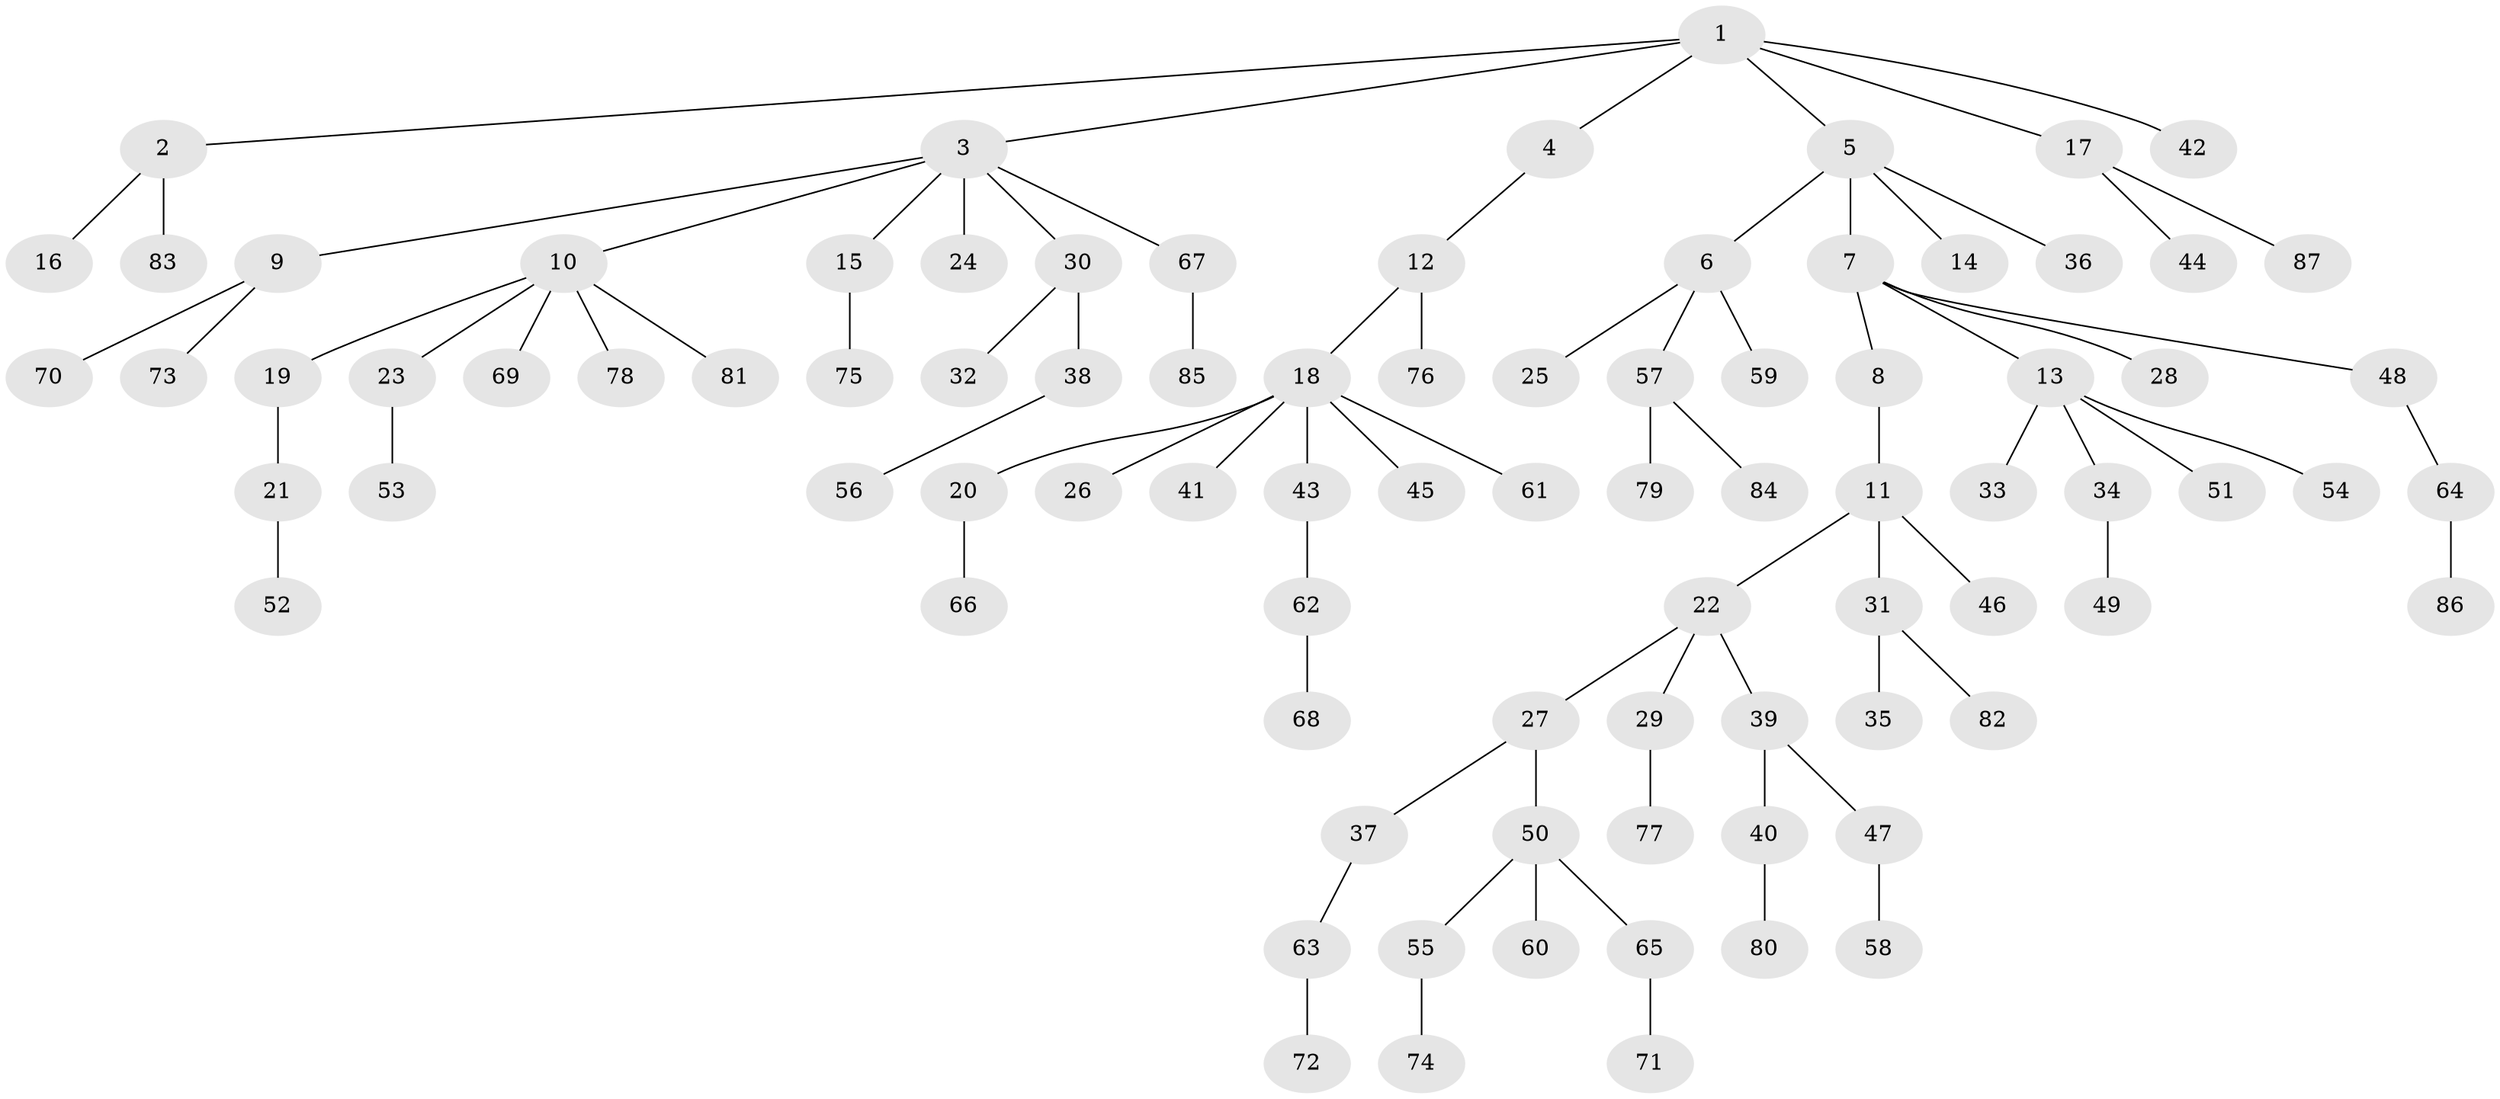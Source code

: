 // Generated by graph-tools (version 1.1) at 2025/26/03/09/25 03:26:23]
// undirected, 87 vertices, 86 edges
graph export_dot {
graph [start="1"]
  node [color=gray90,style=filled];
  1;
  2;
  3;
  4;
  5;
  6;
  7;
  8;
  9;
  10;
  11;
  12;
  13;
  14;
  15;
  16;
  17;
  18;
  19;
  20;
  21;
  22;
  23;
  24;
  25;
  26;
  27;
  28;
  29;
  30;
  31;
  32;
  33;
  34;
  35;
  36;
  37;
  38;
  39;
  40;
  41;
  42;
  43;
  44;
  45;
  46;
  47;
  48;
  49;
  50;
  51;
  52;
  53;
  54;
  55;
  56;
  57;
  58;
  59;
  60;
  61;
  62;
  63;
  64;
  65;
  66;
  67;
  68;
  69;
  70;
  71;
  72;
  73;
  74;
  75;
  76;
  77;
  78;
  79;
  80;
  81;
  82;
  83;
  84;
  85;
  86;
  87;
  1 -- 2;
  1 -- 3;
  1 -- 4;
  1 -- 5;
  1 -- 17;
  1 -- 42;
  2 -- 16;
  2 -- 83;
  3 -- 9;
  3 -- 10;
  3 -- 15;
  3 -- 24;
  3 -- 30;
  3 -- 67;
  4 -- 12;
  5 -- 6;
  5 -- 7;
  5 -- 14;
  5 -- 36;
  6 -- 25;
  6 -- 57;
  6 -- 59;
  7 -- 8;
  7 -- 13;
  7 -- 28;
  7 -- 48;
  8 -- 11;
  9 -- 70;
  9 -- 73;
  10 -- 19;
  10 -- 23;
  10 -- 69;
  10 -- 78;
  10 -- 81;
  11 -- 22;
  11 -- 31;
  11 -- 46;
  12 -- 18;
  12 -- 76;
  13 -- 33;
  13 -- 34;
  13 -- 51;
  13 -- 54;
  15 -- 75;
  17 -- 44;
  17 -- 87;
  18 -- 20;
  18 -- 26;
  18 -- 41;
  18 -- 43;
  18 -- 45;
  18 -- 61;
  19 -- 21;
  20 -- 66;
  21 -- 52;
  22 -- 27;
  22 -- 29;
  22 -- 39;
  23 -- 53;
  27 -- 37;
  27 -- 50;
  29 -- 77;
  30 -- 32;
  30 -- 38;
  31 -- 35;
  31 -- 82;
  34 -- 49;
  37 -- 63;
  38 -- 56;
  39 -- 40;
  39 -- 47;
  40 -- 80;
  43 -- 62;
  47 -- 58;
  48 -- 64;
  50 -- 55;
  50 -- 60;
  50 -- 65;
  55 -- 74;
  57 -- 79;
  57 -- 84;
  62 -- 68;
  63 -- 72;
  64 -- 86;
  65 -- 71;
  67 -- 85;
}
